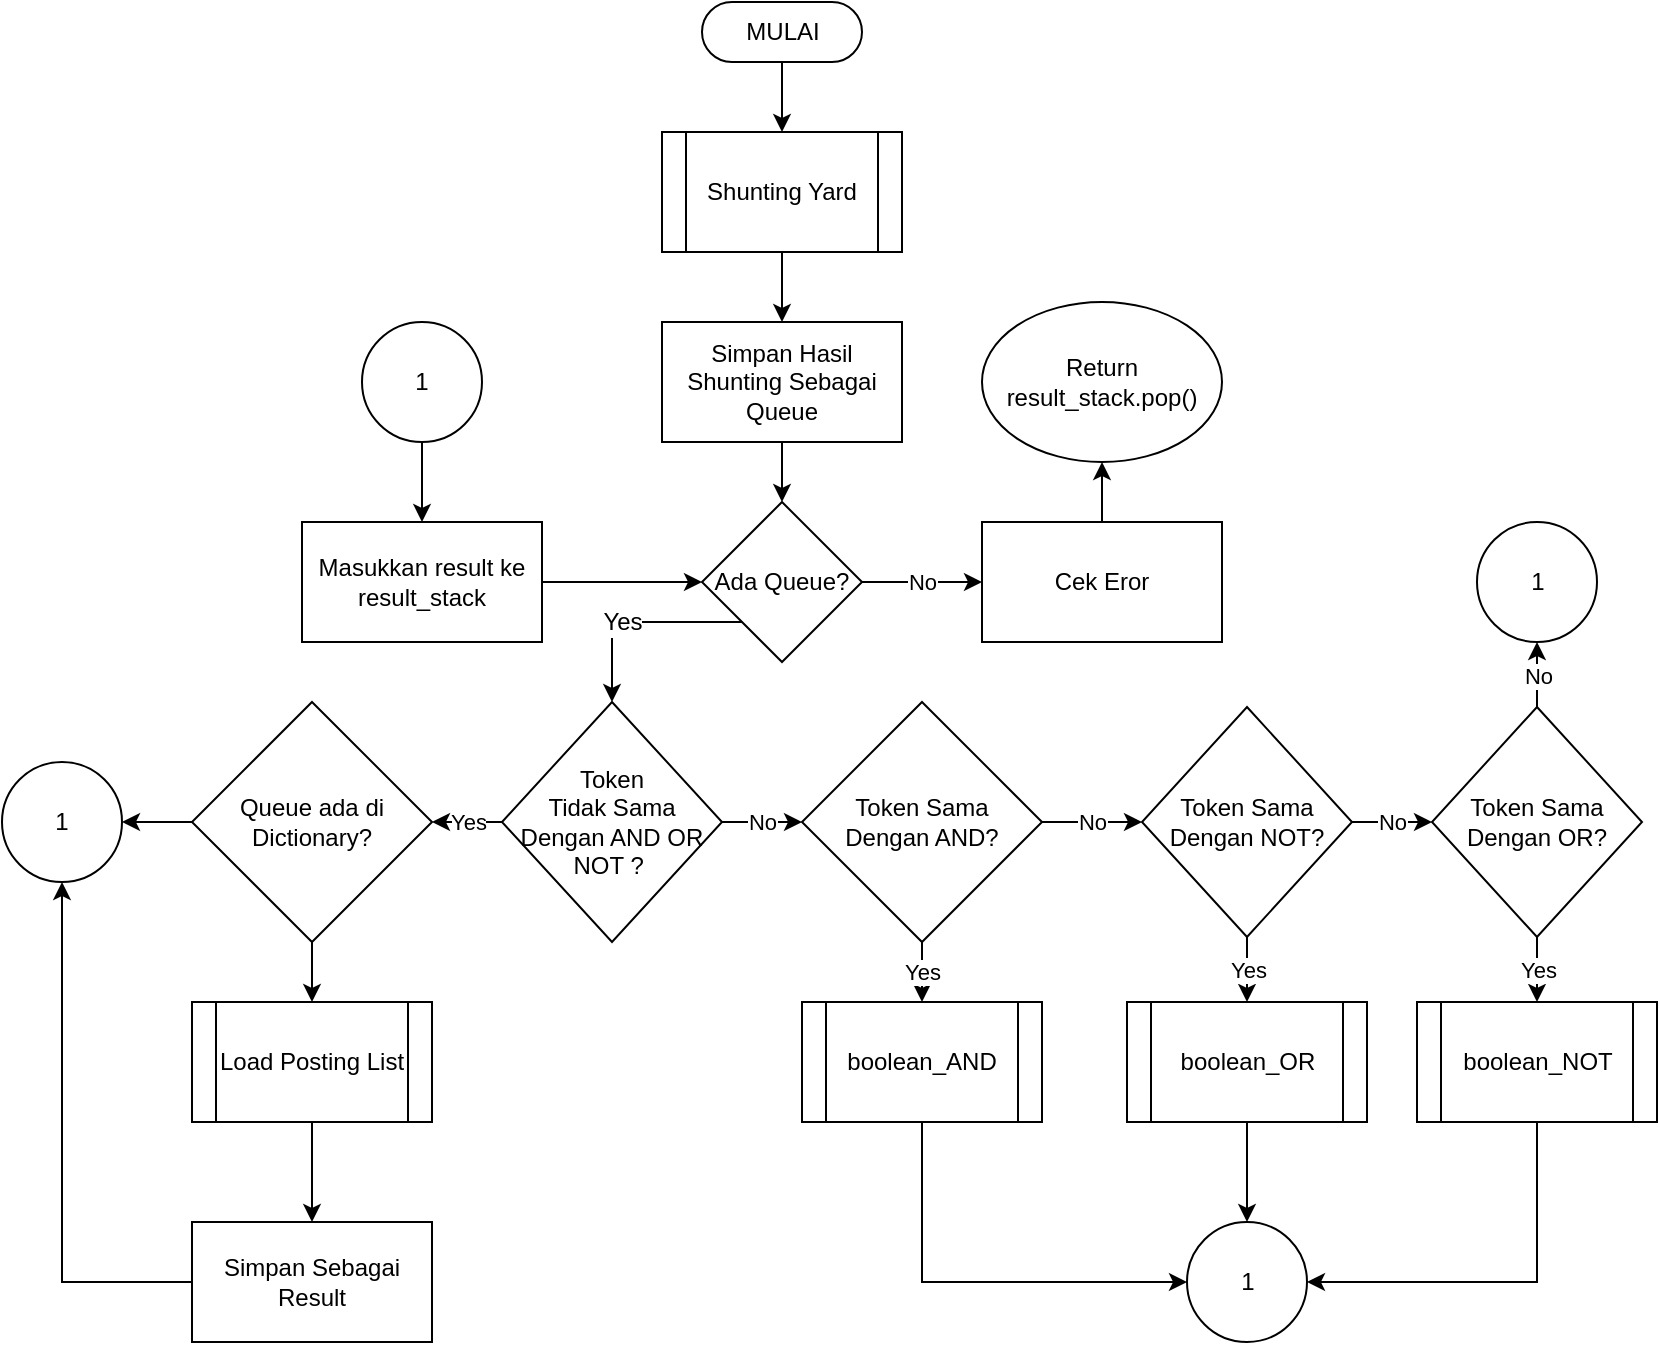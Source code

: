 <mxfile version="12.2.2" type="device" pages="1"><diagram id="Bmq4NgDemXgR5L_GP5J4" name="Page-1"><mxGraphModel dx="948" dy="619" grid="1" gridSize="10" guides="1" tooltips="1" connect="1" arrows="1" fold="1" page="1" pageScale="1" pageWidth="850" pageHeight="1100" math="0" shadow="0"><root><mxCell id="0"/><mxCell id="1" parent="0"/><mxCell id="SCLyZS2ChurAseqVo34b-4" value="" style="edgeStyle=orthogonalEdgeStyle;rounded=0;orthogonalLoop=1;jettySize=auto;html=1;" edge="1" parent="1" source="SCLyZS2ChurAseqVo34b-1" target="SCLyZS2ChurAseqVo34b-2"><mxGeometry relative="1" as="geometry"/></mxCell><mxCell id="SCLyZS2ChurAseqVo34b-1" value="MULAI" style="html=1;dashed=0;whitespace=wrap;shape=mxgraph.dfd.start" vertex="1" parent="1"><mxGeometry x="380" y="10" width="80" height="30" as="geometry"/></mxCell><mxCell id="SCLyZS2ChurAseqVo34b-5" value="" style="edgeStyle=orthogonalEdgeStyle;rounded=0;orthogonalLoop=1;jettySize=auto;html=1;" edge="1" parent="1" source="SCLyZS2ChurAseqVo34b-2" target="SCLyZS2ChurAseqVo34b-3"><mxGeometry relative="1" as="geometry"/></mxCell><mxCell id="SCLyZS2ChurAseqVo34b-2" value="Shunting Yard" style="shape=process;whiteSpace=wrap;html=1;backgroundOutline=1;" vertex="1" parent="1"><mxGeometry x="360" y="75" width="120" height="60" as="geometry"/></mxCell><mxCell id="SCLyZS2ChurAseqVo34b-12" value="" style="edgeStyle=orthogonalEdgeStyle;rounded=0;orthogonalLoop=1;jettySize=auto;html=1;" edge="1" parent="1" source="SCLyZS2ChurAseqVo34b-3" target="SCLyZS2ChurAseqVo34b-6"><mxGeometry relative="1" as="geometry"/></mxCell><mxCell id="SCLyZS2ChurAseqVo34b-3" value="Simpan Hasil Shunting Sebagai Queue" style="rounded=0;whiteSpace=wrap;html=1;" vertex="1" parent="1"><mxGeometry x="360" y="170" width="120" height="60" as="geometry"/></mxCell><mxCell id="SCLyZS2ChurAseqVo34b-10" value="No" style="edgeStyle=orthogonalEdgeStyle;rounded=0;orthogonalLoop=1;jettySize=auto;html=1;" edge="1" parent="1" source="SCLyZS2ChurAseqVo34b-6" target="SCLyZS2ChurAseqVo34b-7"><mxGeometry relative="1" as="geometry"/></mxCell><mxCell id="SCLyZS2ChurAseqVo34b-23" value="" style="edgeStyle=orthogonalEdgeStyle;rounded=0;orthogonalLoop=1;jettySize=auto;html=1;entryX=0.5;entryY=0;entryDx=0;entryDy=0;" edge="1" parent="1" source="SCLyZS2ChurAseqVo34b-6" target="SCLyZS2ChurAseqVo34b-13"><mxGeometry relative="1" as="geometry"><Array as="points"><mxPoint x="335" y="320"/></Array></mxGeometry></mxCell><mxCell id="SCLyZS2ChurAseqVo34b-32" value="Yes" style="text;html=1;resizable=0;points=[];align=center;verticalAlign=middle;labelBackgroundColor=#ffffff;" vertex="1" connectable="0" parent="SCLyZS2ChurAseqVo34b-23"><mxGeometry x="0.15" relative="1" as="geometry"><mxPoint as="offset"/></mxGeometry></mxCell><mxCell id="SCLyZS2ChurAseqVo34b-6" value="Ada Queue?" style="rhombus;whiteSpace=wrap;html=1;" vertex="1" parent="1"><mxGeometry x="380" y="260" width="80" height="80" as="geometry"/></mxCell><mxCell id="SCLyZS2ChurAseqVo34b-11" value="" style="edgeStyle=orthogonalEdgeStyle;rounded=0;orthogonalLoop=1;jettySize=auto;html=1;" edge="1" parent="1" source="SCLyZS2ChurAseqVo34b-7" target="SCLyZS2ChurAseqVo34b-8"><mxGeometry relative="1" as="geometry"/></mxCell><mxCell id="SCLyZS2ChurAseqVo34b-7" value="Cek Eror" style="rounded=0;whiteSpace=wrap;html=1;" vertex="1" parent="1"><mxGeometry x="520" y="270" width="120" height="60" as="geometry"/></mxCell><mxCell id="SCLyZS2ChurAseqVo34b-8" value="Return result_stack.pop()" style="ellipse;whiteSpace=wrap;html=1;" vertex="1" parent="1"><mxGeometry x="520" y="160" width="120" height="80" as="geometry"/></mxCell><mxCell id="SCLyZS2ChurAseqVo34b-19" value="No" style="edgeStyle=orthogonalEdgeStyle;rounded=0;orthogonalLoop=1;jettySize=auto;html=1;" edge="1" parent="1" source="SCLyZS2ChurAseqVo34b-13" target="SCLyZS2ChurAseqVo34b-14"><mxGeometry relative="1" as="geometry"/></mxCell><mxCell id="SCLyZS2ChurAseqVo34b-33" value="Yes" style="edgeStyle=orthogonalEdgeStyle;rounded=0;orthogonalLoop=1;jettySize=auto;html=1;" edge="1" parent="1" source="SCLyZS2ChurAseqVo34b-13" target="SCLyZS2ChurAseqVo34b-18"><mxGeometry relative="1" as="geometry"/></mxCell><mxCell id="SCLyZS2ChurAseqVo34b-13" value="Token&lt;br&gt;Tidak Sama Dengan AND OR NOT ?&amp;nbsp;" style="rhombus;whiteSpace=wrap;html=1;" vertex="1" parent="1"><mxGeometry x="280" y="360" width="110" height="120" as="geometry"/></mxCell><mxCell id="SCLyZS2ChurAseqVo34b-20" value="No" style="edgeStyle=orthogonalEdgeStyle;rounded=0;orthogonalLoop=1;jettySize=auto;html=1;" edge="1" parent="1" source="SCLyZS2ChurAseqVo34b-14" target="SCLyZS2ChurAseqVo34b-16"><mxGeometry relative="1" as="geometry"/></mxCell><mxCell id="SCLyZS2ChurAseqVo34b-55" value="Yes" style="edgeStyle=orthogonalEdgeStyle;rounded=0;orthogonalLoop=1;jettySize=auto;html=1;" edge="1" parent="1" source="SCLyZS2ChurAseqVo34b-14" target="SCLyZS2ChurAseqVo34b-52"><mxGeometry relative="1" as="geometry"/></mxCell><mxCell id="SCLyZS2ChurAseqVo34b-14" value="Token Sama&lt;br&gt;Dengan AND?" style="rhombus;whiteSpace=wrap;html=1;" vertex="1" parent="1"><mxGeometry x="430" y="360" width="120" height="120" as="geometry"/></mxCell><mxCell id="SCLyZS2ChurAseqVo34b-57" value="Yes" style="edgeStyle=orthogonalEdgeStyle;rounded=0;orthogonalLoop=1;jettySize=auto;html=1;" edge="1" parent="1" source="SCLyZS2ChurAseqVo34b-15" target="SCLyZS2ChurAseqVo34b-54"><mxGeometry relative="1" as="geometry"/></mxCell><mxCell id="SCLyZS2ChurAseqVo34b-64" value="No" style="edgeStyle=orthogonalEdgeStyle;rounded=0;orthogonalLoop=1;jettySize=auto;html=1;" edge="1" parent="1" source="SCLyZS2ChurAseqVo34b-15" target="SCLyZS2ChurAseqVo34b-63"><mxGeometry relative="1" as="geometry"/></mxCell><mxCell id="SCLyZS2ChurAseqVo34b-15" value="Token Sama Dengan OR?" style="rhombus;whiteSpace=wrap;html=1;" vertex="1" parent="1"><mxGeometry x="745" y="362.5" width="105" height="115" as="geometry"/></mxCell><mxCell id="SCLyZS2ChurAseqVo34b-21" value="No" style="edgeStyle=orthogonalEdgeStyle;rounded=0;orthogonalLoop=1;jettySize=auto;html=1;" edge="1" parent="1" source="SCLyZS2ChurAseqVo34b-16" target="SCLyZS2ChurAseqVo34b-15"><mxGeometry relative="1" as="geometry"/></mxCell><mxCell id="SCLyZS2ChurAseqVo34b-58" value="Yes" style="edgeStyle=orthogonalEdgeStyle;rounded=0;orthogonalLoop=1;jettySize=auto;html=1;" edge="1" parent="1" source="SCLyZS2ChurAseqVo34b-16" target="SCLyZS2ChurAseqVo34b-53"><mxGeometry relative="1" as="geometry"/></mxCell><mxCell id="SCLyZS2ChurAseqVo34b-16" value="Token Sama Dengan NOT?" style="rhombus;whiteSpace=wrap;html=1;" vertex="1" parent="1"><mxGeometry x="600" y="362.5" width="105" height="115" as="geometry"/></mxCell><mxCell id="SCLyZS2ChurAseqVo34b-42" value="" style="edgeStyle=orthogonalEdgeStyle;rounded=0;orthogonalLoop=1;jettySize=auto;html=1;" edge="1" parent="1" source="SCLyZS2ChurAseqVo34b-18" target="SCLyZS2ChurAseqVo34b-41"><mxGeometry relative="1" as="geometry"/></mxCell><mxCell id="SCLyZS2ChurAseqVo34b-45" value="" style="edgeStyle=orthogonalEdgeStyle;rounded=0;orthogonalLoop=1;jettySize=auto;html=1;" edge="1" parent="1" source="SCLyZS2ChurAseqVo34b-18" target="SCLyZS2ChurAseqVo34b-43"><mxGeometry relative="1" as="geometry"/></mxCell><mxCell id="SCLyZS2ChurAseqVo34b-18" value="Queue ada di Dictionary?" style="rhombus;whiteSpace=wrap;html=1;" vertex="1" parent="1"><mxGeometry x="125" y="360" width="120" height="120" as="geometry"/></mxCell><mxCell id="SCLyZS2ChurAseqVo34b-30" value="" style="edgeStyle=orthogonalEdgeStyle;rounded=0;orthogonalLoop=1;jettySize=auto;html=1;" edge="1" parent="1" source="SCLyZS2ChurAseqVo34b-25" target="SCLyZS2ChurAseqVo34b-29"><mxGeometry relative="1" as="geometry"/></mxCell><mxCell id="SCLyZS2ChurAseqVo34b-25" value="1" style="ellipse;whiteSpace=wrap;html=1;aspect=fixed;" vertex="1" parent="1"><mxGeometry x="210" y="170" width="60" height="60" as="geometry"/></mxCell><mxCell id="SCLyZS2ChurAseqVo34b-31" value="" style="edgeStyle=orthogonalEdgeStyle;rounded=0;orthogonalLoop=1;jettySize=auto;html=1;" edge="1" parent="1" source="SCLyZS2ChurAseqVo34b-29" target="SCLyZS2ChurAseqVo34b-6"><mxGeometry relative="1" as="geometry"/></mxCell><mxCell id="SCLyZS2ChurAseqVo34b-29" value="Masukkan result ke result_stack" style="rounded=0;whiteSpace=wrap;html=1;" vertex="1" parent="1"><mxGeometry x="180" y="270" width="120" height="60" as="geometry"/></mxCell><mxCell id="SCLyZS2ChurAseqVo34b-41" value="1" style="ellipse;whiteSpace=wrap;html=1;aspect=fixed;" vertex="1" parent="1"><mxGeometry x="30" y="390" width="60" height="60" as="geometry"/></mxCell><mxCell id="SCLyZS2ChurAseqVo34b-46" value="" style="edgeStyle=orthogonalEdgeStyle;rounded=0;orthogonalLoop=1;jettySize=auto;html=1;" edge="1" parent="1" source="SCLyZS2ChurAseqVo34b-43" target="SCLyZS2ChurAseqVo34b-44"><mxGeometry relative="1" as="geometry"/></mxCell><mxCell id="SCLyZS2ChurAseqVo34b-43" value="Load Posting List" style="shape=process;whiteSpace=wrap;html=1;backgroundOutline=1;" vertex="1" parent="1"><mxGeometry x="125" y="510" width="120" height="60" as="geometry"/></mxCell><mxCell id="SCLyZS2ChurAseqVo34b-51" style="edgeStyle=orthogonalEdgeStyle;rounded=0;orthogonalLoop=1;jettySize=auto;html=1;" edge="1" parent="1" source="SCLyZS2ChurAseqVo34b-44" target="SCLyZS2ChurAseqVo34b-41"><mxGeometry relative="1" as="geometry"/></mxCell><mxCell id="SCLyZS2ChurAseqVo34b-44" value="Simpan Sebagai Result" style="rounded=0;whiteSpace=wrap;html=1;" vertex="1" parent="1"><mxGeometry x="125" y="620" width="120" height="60" as="geometry"/></mxCell><mxCell id="SCLyZS2ChurAseqVo34b-60" style="edgeStyle=orthogonalEdgeStyle;rounded=0;orthogonalLoop=1;jettySize=auto;html=1;entryX=0;entryY=0.5;entryDx=0;entryDy=0;" edge="1" parent="1" source="SCLyZS2ChurAseqVo34b-52" target="SCLyZS2ChurAseqVo34b-59"><mxGeometry relative="1" as="geometry"><Array as="points"><mxPoint x="490" y="650"/></Array></mxGeometry></mxCell><mxCell id="SCLyZS2ChurAseqVo34b-52" value="boolean_AND" style="shape=process;whiteSpace=wrap;html=1;backgroundOutline=1;" vertex="1" parent="1"><mxGeometry x="430" y="510" width="120" height="60" as="geometry"/></mxCell><mxCell id="SCLyZS2ChurAseqVo34b-61" value="" style="edgeStyle=orthogonalEdgeStyle;rounded=0;orthogonalLoop=1;jettySize=auto;html=1;" edge="1" parent="1" source="SCLyZS2ChurAseqVo34b-53" target="SCLyZS2ChurAseqVo34b-59"><mxGeometry relative="1" as="geometry"/></mxCell><mxCell id="SCLyZS2ChurAseqVo34b-53" value="boolean_OR" style="shape=process;whiteSpace=wrap;html=1;backgroundOutline=1;" vertex="1" parent="1"><mxGeometry x="592.5" y="510" width="120" height="60" as="geometry"/></mxCell><mxCell id="SCLyZS2ChurAseqVo34b-62" style="edgeStyle=orthogonalEdgeStyle;rounded=0;orthogonalLoop=1;jettySize=auto;html=1;entryX=1;entryY=0.5;entryDx=0;entryDy=0;" edge="1" parent="1" source="SCLyZS2ChurAseqVo34b-54" target="SCLyZS2ChurAseqVo34b-59"><mxGeometry relative="1" as="geometry"><Array as="points"><mxPoint x="798" y="650"/></Array></mxGeometry></mxCell><mxCell id="SCLyZS2ChurAseqVo34b-54" value="boolean_NOT" style="shape=process;whiteSpace=wrap;html=1;backgroundOutline=1;" vertex="1" parent="1"><mxGeometry x="737.5" y="510" width="120" height="60" as="geometry"/></mxCell><mxCell id="SCLyZS2ChurAseqVo34b-59" value="1" style="ellipse;whiteSpace=wrap;html=1;aspect=fixed;" vertex="1" parent="1"><mxGeometry x="622.5" y="620" width="60" height="60" as="geometry"/></mxCell><mxCell id="SCLyZS2ChurAseqVo34b-63" value="1" style="ellipse;whiteSpace=wrap;html=1;aspect=fixed;" vertex="1" parent="1"><mxGeometry x="767.5" y="270" width="60" height="60" as="geometry"/></mxCell></root></mxGraphModel></diagram></mxfile>